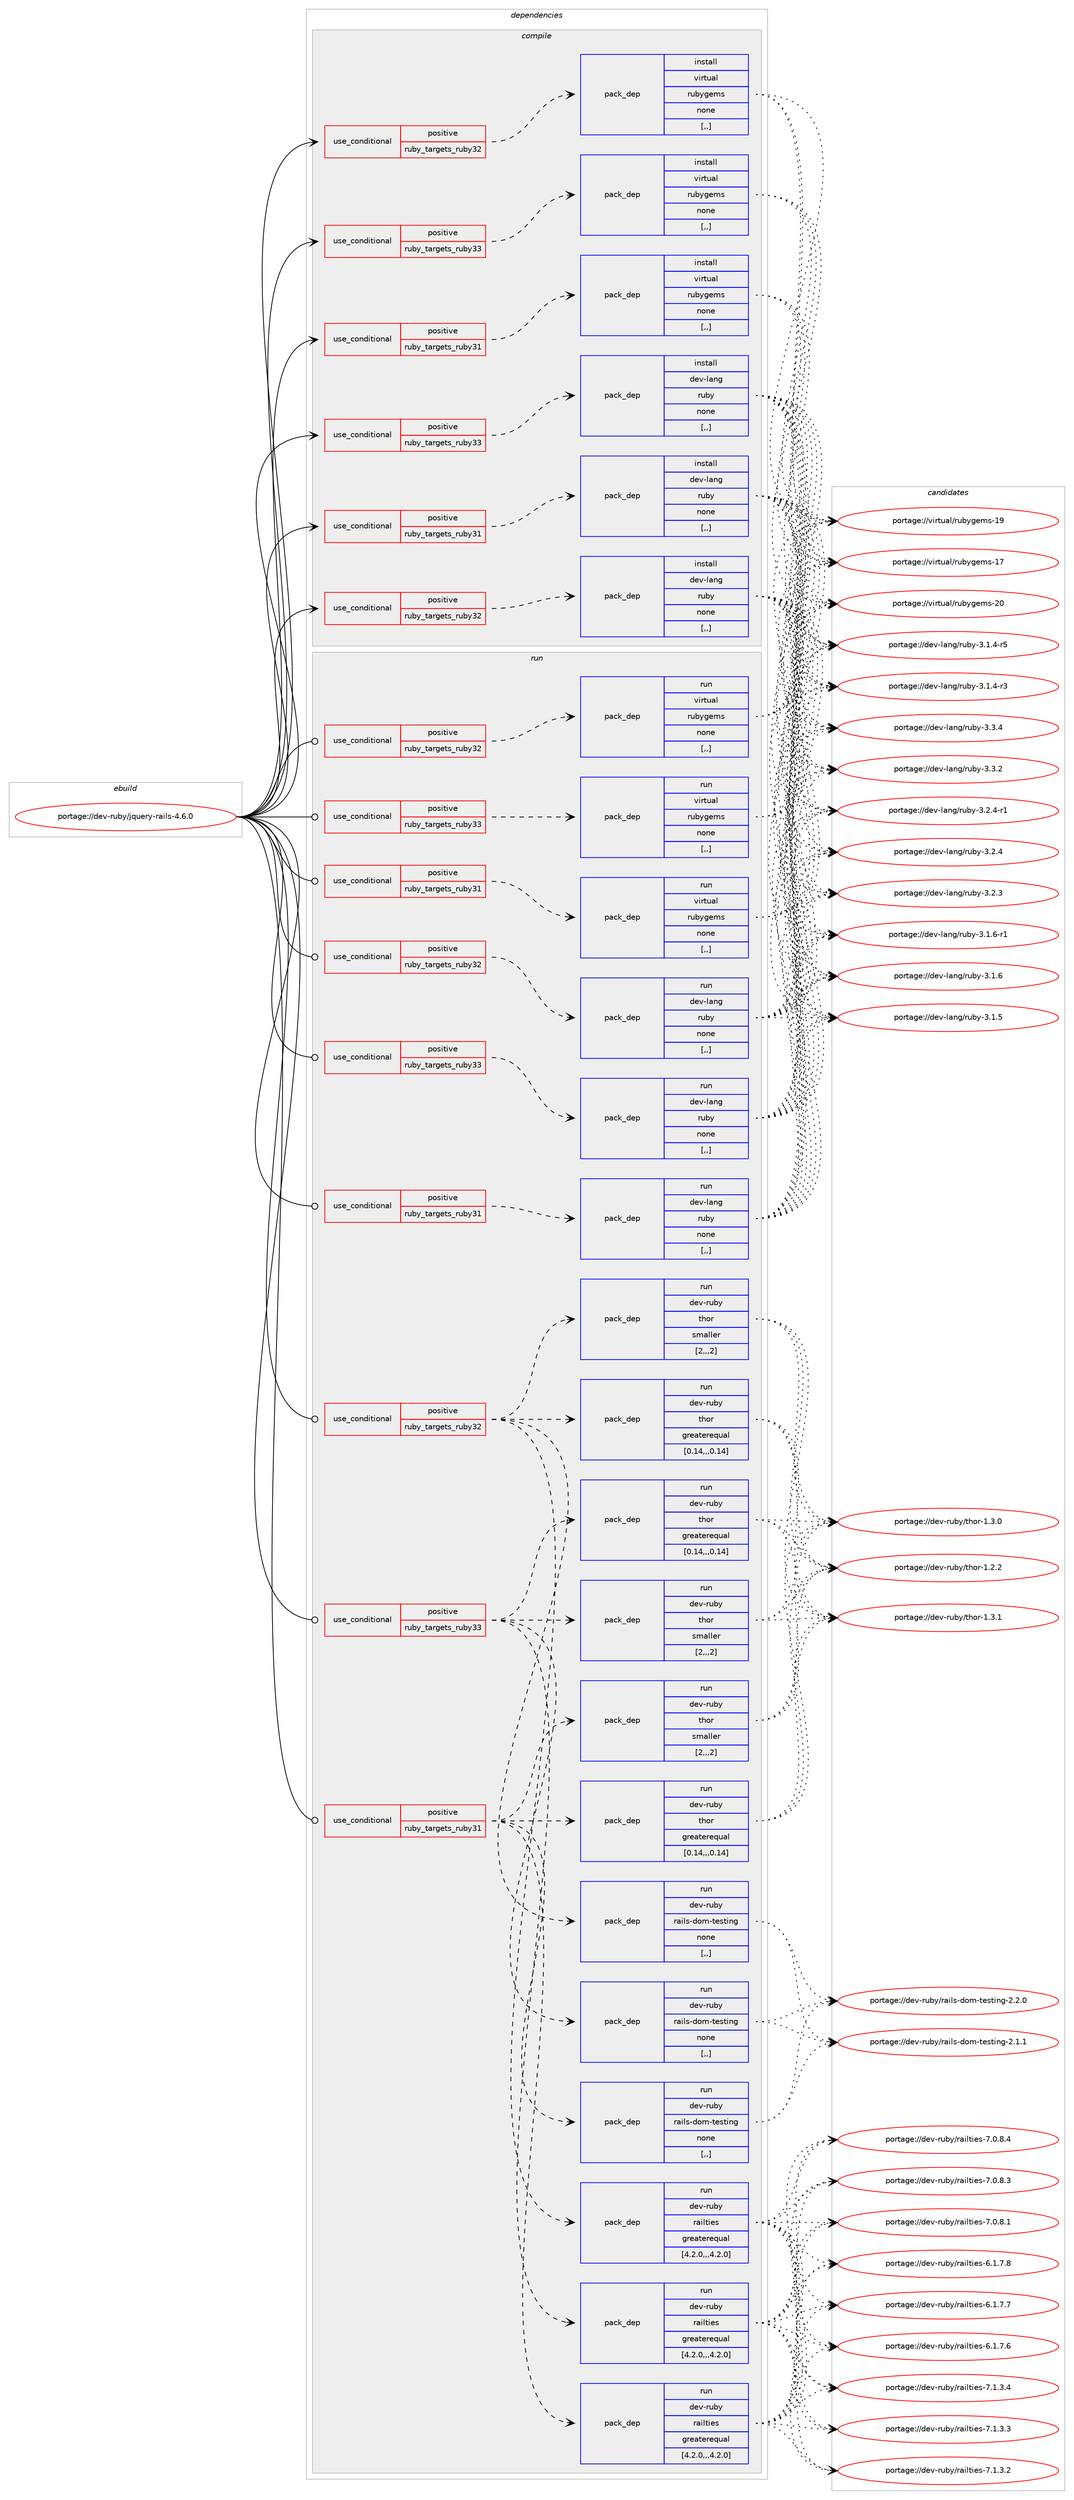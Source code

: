 digraph prolog {

# *************
# Graph options
# *************

newrank=true;
concentrate=true;
compound=true;
graph [rankdir=LR,fontname=Helvetica,fontsize=10,ranksep=1.5];#, ranksep=2.5, nodesep=0.2];
edge  [arrowhead=vee];
node  [fontname=Helvetica,fontsize=10];

# **********
# The ebuild
# **********

subgraph cluster_leftcol {
color=gray;
rank=same;
label=<<i>ebuild</i>>;
id [label="portage://dev-ruby/jquery-rails-4.6.0", color=red, width=4, href="../dev-ruby/jquery-rails-4.6.0.svg"];
}

# ****************
# The dependencies
# ****************

subgraph cluster_midcol {
color=gray;
label=<<i>dependencies</i>>;
subgraph cluster_compile {
fillcolor="#eeeeee";
style=filled;
label=<<i>compile</i>>;
subgraph cond49283 {
dependency186986 [label=<<TABLE BORDER="0" CELLBORDER="1" CELLSPACING="0" CELLPADDING="4"><TR><TD ROWSPAN="3" CELLPADDING="10">use_conditional</TD></TR><TR><TD>positive</TD></TR><TR><TD>ruby_targets_ruby31</TD></TR></TABLE>>, shape=none, color=red];
subgraph pack136377 {
dependency186987 [label=<<TABLE BORDER="0" CELLBORDER="1" CELLSPACING="0" CELLPADDING="4" WIDTH="220"><TR><TD ROWSPAN="6" CELLPADDING="30">pack_dep</TD></TR><TR><TD WIDTH="110">install</TD></TR><TR><TD>dev-lang</TD></TR><TR><TD>ruby</TD></TR><TR><TD>none</TD></TR><TR><TD>[,,]</TD></TR></TABLE>>, shape=none, color=blue];
}
dependency186986:e -> dependency186987:w [weight=20,style="dashed",arrowhead="vee"];
}
id:e -> dependency186986:w [weight=20,style="solid",arrowhead="vee"];
subgraph cond49284 {
dependency186988 [label=<<TABLE BORDER="0" CELLBORDER="1" CELLSPACING="0" CELLPADDING="4"><TR><TD ROWSPAN="3" CELLPADDING="10">use_conditional</TD></TR><TR><TD>positive</TD></TR><TR><TD>ruby_targets_ruby31</TD></TR></TABLE>>, shape=none, color=red];
subgraph pack136378 {
dependency186989 [label=<<TABLE BORDER="0" CELLBORDER="1" CELLSPACING="0" CELLPADDING="4" WIDTH="220"><TR><TD ROWSPAN="6" CELLPADDING="30">pack_dep</TD></TR><TR><TD WIDTH="110">install</TD></TR><TR><TD>virtual</TD></TR><TR><TD>rubygems</TD></TR><TR><TD>none</TD></TR><TR><TD>[,,]</TD></TR></TABLE>>, shape=none, color=blue];
}
dependency186988:e -> dependency186989:w [weight=20,style="dashed",arrowhead="vee"];
}
id:e -> dependency186988:w [weight=20,style="solid",arrowhead="vee"];
subgraph cond49285 {
dependency186990 [label=<<TABLE BORDER="0" CELLBORDER="1" CELLSPACING="0" CELLPADDING="4"><TR><TD ROWSPAN="3" CELLPADDING="10">use_conditional</TD></TR><TR><TD>positive</TD></TR><TR><TD>ruby_targets_ruby32</TD></TR></TABLE>>, shape=none, color=red];
subgraph pack136379 {
dependency186991 [label=<<TABLE BORDER="0" CELLBORDER="1" CELLSPACING="0" CELLPADDING="4" WIDTH="220"><TR><TD ROWSPAN="6" CELLPADDING="30">pack_dep</TD></TR><TR><TD WIDTH="110">install</TD></TR><TR><TD>dev-lang</TD></TR><TR><TD>ruby</TD></TR><TR><TD>none</TD></TR><TR><TD>[,,]</TD></TR></TABLE>>, shape=none, color=blue];
}
dependency186990:e -> dependency186991:w [weight=20,style="dashed",arrowhead="vee"];
}
id:e -> dependency186990:w [weight=20,style="solid",arrowhead="vee"];
subgraph cond49286 {
dependency186992 [label=<<TABLE BORDER="0" CELLBORDER="1" CELLSPACING="0" CELLPADDING="4"><TR><TD ROWSPAN="3" CELLPADDING="10">use_conditional</TD></TR><TR><TD>positive</TD></TR><TR><TD>ruby_targets_ruby32</TD></TR></TABLE>>, shape=none, color=red];
subgraph pack136380 {
dependency186993 [label=<<TABLE BORDER="0" CELLBORDER="1" CELLSPACING="0" CELLPADDING="4" WIDTH="220"><TR><TD ROWSPAN="6" CELLPADDING="30">pack_dep</TD></TR><TR><TD WIDTH="110">install</TD></TR><TR><TD>virtual</TD></TR><TR><TD>rubygems</TD></TR><TR><TD>none</TD></TR><TR><TD>[,,]</TD></TR></TABLE>>, shape=none, color=blue];
}
dependency186992:e -> dependency186993:w [weight=20,style="dashed",arrowhead="vee"];
}
id:e -> dependency186992:w [weight=20,style="solid",arrowhead="vee"];
subgraph cond49287 {
dependency186994 [label=<<TABLE BORDER="0" CELLBORDER="1" CELLSPACING="0" CELLPADDING="4"><TR><TD ROWSPAN="3" CELLPADDING="10">use_conditional</TD></TR><TR><TD>positive</TD></TR><TR><TD>ruby_targets_ruby33</TD></TR></TABLE>>, shape=none, color=red];
subgraph pack136381 {
dependency186995 [label=<<TABLE BORDER="0" CELLBORDER="1" CELLSPACING="0" CELLPADDING="4" WIDTH="220"><TR><TD ROWSPAN="6" CELLPADDING="30">pack_dep</TD></TR><TR><TD WIDTH="110">install</TD></TR><TR><TD>dev-lang</TD></TR><TR><TD>ruby</TD></TR><TR><TD>none</TD></TR><TR><TD>[,,]</TD></TR></TABLE>>, shape=none, color=blue];
}
dependency186994:e -> dependency186995:w [weight=20,style="dashed",arrowhead="vee"];
}
id:e -> dependency186994:w [weight=20,style="solid",arrowhead="vee"];
subgraph cond49288 {
dependency186996 [label=<<TABLE BORDER="0" CELLBORDER="1" CELLSPACING="0" CELLPADDING="4"><TR><TD ROWSPAN="3" CELLPADDING="10">use_conditional</TD></TR><TR><TD>positive</TD></TR><TR><TD>ruby_targets_ruby33</TD></TR></TABLE>>, shape=none, color=red];
subgraph pack136382 {
dependency186997 [label=<<TABLE BORDER="0" CELLBORDER="1" CELLSPACING="0" CELLPADDING="4" WIDTH="220"><TR><TD ROWSPAN="6" CELLPADDING="30">pack_dep</TD></TR><TR><TD WIDTH="110">install</TD></TR><TR><TD>virtual</TD></TR><TR><TD>rubygems</TD></TR><TR><TD>none</TD></TR><TR><TD>[,,]</TD></TR></TABLE>>, shape=none, color=blue];
}
dependency186996:e -> dependency186997:w [weight=20,style="dashed",arrowhead="vee"];
}
id:e -> dependency186996:w [weight=20,style="solid",arrowhead="vee"];
}
subgraph cluster_compileandrun {
fillcolor="#eeeeee";
style=filled;
label=<<i>compile and run</i>>;
}
subgraph cluster_run {
fillcolor="#eeeeee";
style=filled;
label=<<i>run</i>>;
subgraph cond49289 {
dependency186998 [label=<<TABLE BORDER="0" CELLBORDER="1" CELLSPACING="0" CELLPADDING="4"><TR><TD ROWSPAN="3" CELLPADDING="10">use_conditional</TD></TR><TR><TD>positive</TD></TR><TR><TD>ruby_targets_ruby31</TD></TR></TABLE>>, shape=none, color=red];
subgraph pack136383 {
dependency186999 [label=<<TABLE BORDER="0" CELLBORDER="1" CELLSPACING="0" CELLPADDING="4" WIDTH="220"><TR><TD ROWSPAN="6" CELLPADDING="30">pack_dep</TD></TR><TR><TD WIDTH="110">run</TD></TR><TR><TD>dev-lang</TD></TR><TR><TD>ruby</TD></TR><TR><TD>none</TD></TR><TR><TD>[,,]</TD></TR></TABLE>>, shape=none, color=blue];
}
dependency186998:e -> dependency186999:w [weight=20,style="dashed",arrowhead="vee"];
}
id:e -> dependency186998:w [weight=20,style="solid",arrowhead="odot"];
subgraph cond49290 {
dependency187000 [label=<<TABLE BORDER="0" CELLBORDER="1" CELLSPACING="0" CELLPADDING="4"><TR><TD ROWSPAN="3" CELLPADDING="10">use_conditional</TD></TR><TR><TD>positive</TD></TR><TR><TD>ruby_targets_ruby31</TD></TR></TABLE>>, shape=none, color=red];
subgraph pack136384 {
dependency187001 [label=<<TABLE BORDER="0" CELLBORDER="1" CELLSPACING="0" CELLPADDING="4" WIDTH="220"><TR><TD ROWSPAN="6" CELLPADDING="30">pack_dep</TD></TR><TR><TD WIDTH="110">run</TD></TR><TR><TD>dev-ruby</TD></TR><TR><TD>railties</TD></TR><TR><TD>greaterequal</TD></TR><TR><TD>[4.2.0,,,4.2.0]</TD></TR></TABLE>>, shape=none, color=blue];
}
dependency187000:e -> dependency187001:w [weight=20,style="dashed",arrowhead="vee"];
subgraph pack136385 {
dependency187002 [label=<<TABLE BORDER="0" CELLBORDER="1" CELLSPACING="0" CELLPADDING="4" WIDTH="220"><TR><TD ROWSPAN="6" CELLPADDING="30">pack_dep</TD></TR><TR><TD WIDTH="110">run</TD></TR><TR><TD>dev-ruby</TD></TR><TR><TD>thor</TD></TR><TR><TD>greaterequal</TD></TR><TR><TD>[0.14,,,0.14]</TD></TR></TABLE>>, shape=none, color=blue];
}
dependency187000:e -> dependency187002:w [weight=20,style="dashed",arrowhead="vee"];
subgraph pack136386 {
dependency187003 [label=<<TABLE BORDER="0" CELLBORDER="1" CELLSPACING="0" CELLPADDING="4" WIDTH="220"><TR><TD ROWSPAN="6" CELLPADDING="30">pack_dep</TD></TR><TR><TD WIDTH="110">run</TD></TR><TR><TD>dev-ruby</TD></TR><TR><TD>thor</TD></TR><TR><TD>smaller</TD></TR><TR><TD>[2,,,2]</TD></TR></TABLE>>, shape=none, color=blue];
}
dependency187000:e -> dependency187003:w [weight=20,style="dashed",arrowhead="vee"];
subgraph pack136387 {
dependency187004 [label=<<TABLE BORDER="0" CELLBORDER="1" CELLSPACING="0" CELLPADDING="4" WIDTH="220"><TR><TD ROWSPAN="6" CELLPADDING="30">pack_dep</TD></TR><TR><TD WIDTH="110">run</TD></TR><TR><TD>dev-ruby</TD></TR><TR><TD>rails-dom-testing</TD></TR><TR><TD>none</TD></TR><TR><TD>[,,]</TD></TR></TABLE>>, shape=none, color=blue];
}
dependency187000:e -> dependency187004:w [weight=20,style="dashed",arrowhead="vee"];
}
id:e -> dependency187000:w [weight=20,style="solid",arrowhead="odot"];
subgraph cond49291 {
dependency187005 [label=<<TABLE BORDER="0" CELLBORDER="1" CELLSPACING="0" CELLPADDING="4"><TR><TD ROWSPAN="3" CELLPADDING="10">use_conditional</TD></TR><TR><TD>positive</TD></TR><TR><TD>ruby_targets_ruby31</TD></TR></TABLE>>, shape=none, color=red];
subgraph pack136388 {
dependency187006 [label=<<TABLE BORDER="0" CELLBORDER="1" CELLSPACING="0" CELLPADDING="4" WIDTH="220"><TR><TD ROWSPAN="6" CELLPADDING="30">pack_dep</TD></TR><TR><TD WIDTH="110">run</TD></TR><TR><TD>virtual</TD></TR><TR><TD>rubygems</TD></TR><TR><TD>none</TD></TR><TR><TD>[,,]</TD></TR></TABLE>>, shape=none, color=blue];
}
dependency187005:e -> dependency187006:w [weight=20,style="dashed",arrowhead="vee"];
}
id:e -> dependency187005:w [weight=20,style="solid",arrowhead="odot"];
subgraph cond49292 {
dependency187007 [label=<<TABLE BORDER="0" CELLBORDER="1" CELLSPACING="0" CELLPADDING="4"><TR><TD ROWSPAN="3" CELLPADDING="10">use_conditional</TD></TR><TR><TD>positive</TD></TR><TR><TD>ruby_targets_ruby32</TD></TR></TABLE>>, shape=none, color=red];
subgraph pack136389 {
dependency187008 [label=<<TABLE BORDER="0" CELLBORDER="1" CELLSPACING="0" CELLPADDING="4" WIDTH="220"><TR><TD ROWSPAN="6" CELLPADDING="30">pack_dep</TD></TR><TR><TD WIDTH="110">run</TD></TR><TR><TD>dev-lang</TD></TR><TR><TD>ruby</TD></TR><TR><TD>none</TD></TR><TR><TD>[,,]</TD></TR></TABLE>>, shape=none, color=blue];
}
dependency187007:e -> dependency187008:w [weight=20,style="dashed",arrowhead="vee"];
}
id:e -> dependency187007:w [weight=20,style="solid",arrowhead="odot"];
subgraph cond49293 {
dependency187009 [label=<<TABLE BORDER="0" CELLBORDER="1" CELLSPACING="0" CELLPADDING="4"><TR><TD ROWSPAN="3" CELLPADDING="10">use_conditional</TD></TR><TR><TD>positive</TD></TR><TR><TD>ruby_targets_ruby32</TD></TR></TABLE>>, shape=none, color=red];
subgraph pack136390 {
dependency187010 [label=<<TABLE BORDER="0" CELLBORDER="1" CELLSPACING="0" CELLPADDING="4" WIDTH="220"><TR><TD ROWSPAN="6" CELLPADDING="30">pack_dep</TD></TR><TR><TD WIDTH="110">run</TD></TR><TR><TD>dev-ruby</TD></TR><TR><TD>railties</TD></TR><TR><TD>greaterequal</TD></TR><TR><TD>[4.2.0,,,4.2.0]</TD></TR></TABLE>>, shape=none, color=blue];
}
dependency187009:e -> dependency187010:w [weight=20,style="dashed",arrowhead="vee"];
subgraph pack136391 {
dependency187011 [label=<<TABLE BORDER="0" CELLBORDER="1" CELLSPACING="0" CELLPADDING="4" WIDTH="220"><TR><TD ROWSPAN="6" CELLPADDING="30">pack_dep</TD></TR><TR><TD WIDTH="110">run</TD></TR><TR><TD>dev-ruby</TD></TR><TR><TD>thor</TD></TR><TR><TD>greaterequal</TD></TR><TR><TD>[0.14,,,0.14]</TD></TR></TABLE>>, shape=none, color=blue];
}
dependency187009:e -> dependency187011:w [weight=20,style="dashed",arrowhead="vee"];
subgraph pack136392 {
dependency187012 [label=<<TABLE BORDER="0" CELLBORDER="1" CELLSPACING="0" CELLPADDING="4" WIDTH="220"><TR><TD ROWSPAN="6" CELLPADDING="30">pack_dep</TD></TR><TR><TD WIDTH="110">run</TD></TR><TR><TD>dev-ruby</TD></TR><TR><TD>thor</TD></TR><TR><TD>smaller</TD></TR><TR><TD>[2,,,2]</TD></TR></TABLE>>, shape=none, color=blue];
}
dependency187009:e -> dependency187012:w [weight=20,style="dashed",arrowhead="vee"];
subgraph pack136393 {
dependency187013 [label=<<TABLE BORDER="0" CELLBORDER="1" CELLSPACING="0" CELLPADDING="4" WIDTH="220"><TR><TD ROWSPAN="6" CELLPADDING="30">pack_dep</TD></TR><TR><TD WIDTH="110">run</TD></TR><TR><TD>dev-ruby</TD></TR><TR><TD>rails-dom-testing</TD></TR><TR><TD>none</TD></TR><TR><TD>[,,]</TD></TR></TABLE>>, shape=none, color=blue];
}
dependency187009:e -> dependency187013:w [weight=20,style="dashed",arrowhead="vee"];
}
id:e -> dependency187009:w [weight=20,style="solid",arrowhead="odot"];
subgraph cond49294 {
dependency187014 [label=<<TABLE BORDER="0" CELLBORDER="1" CELLSPACING="0" CELLPADDING="4"><TR><TD ROWSPAN="3" CELLPADDING="10">use_conditional</TD></TR><TR><TD>positive</TD></TR><TR><TD>ruby_targets_ruby32</TD></TR></TABLE>>, shape=none, color=red];
subgraph pack136394 {
dependency187015 [label=<<TABLE BORDER="0" CELLBORDER="1" CELLSPACING="0" CELLPADDING="4" WIDTH="220"><TR><TD ROWSPAN="6" CELLPADDING="30">pack_dep</TD></TR><TR><TD WIDTH="110">run</TD></TR><TR><TD>virtual</TD></TR><TR><TD>rubygems</TD></TR><TR><TD>none</TD></TR><TR><TD>[,,]</TD></TR></TABLE>>, shape=none, color=blue];
}
dependency187014:e -> dependency187015:w [weight=20,style="dashed",arrowhead="vee"];
}
id:e -> dependency187014:w [weight=20,style="solid",arrowhead="odot"];
subgraph cond49295 {
dependency187016 [label=<<TABLE BORDER="0" CELLBORDER="1" CELLSPACING="0" CELLPADDING="4"><TR><TD ROWSPAN="3" CELLPADDING="10">use_conditional</TD></TR><TR><TD>positive</TD></TR><TR><TD>ruby_targets_ruby33</TD></TR></TABLE>>, shape=none, color=red];
subgraph pack136395 {
dependency187017 [label=<<TABLE BORDER="0" CELLBORDER="1" CELLSPACING="0" CELLPADDING="4" WIDTH="220"><TR><TD ROWSPAN="6" CELLPADDING="30">pack_dep</TD></TR><TR><TD WIDTH="110">run</TD></TR><TR><TD>dev-lang</TD></TR><TR><TD>ruby</TD></TR><TR><TD>none</TD></TR><TR><TD>[,,]</TD></TR></TABLE>>, shape=none, color=blue];
}
dependency187016:e -> dependency187017:w [weight=20,style="dashed",arrowhead="vee"];
}
id:e -> dependency187016:w [weight=20,style="solid",arrowhead="odot"];
subgraph cond49296 {
dependency187018 [label=<<TABLE BORDER="0" CELLBORDER="1" CELLSPACING="0" CELLPADDING="4"><TR><TD ROWSPAN="3" CELLPADDING="10">use_conditional</TD></TR><TR><TD>positive</TD></TR><TR><TD>ruby_targets_ruby33</TD></TR></TABLE>>, shape=none, color=red];
subgraph pack136396 {
dependency187019 [label=<<TABLE BORDER="0" CELLBORDER="1" CELLSPACING="0" CELLPADDING="4" WIDTH="220"><TR><TD ROWSPAN="6" CELLPADDING="30">pack_dep</TD></TR><TR><TD WIDTH="110">run</TD></TR><TR><TD>dev-ruby</TD></TR><TR><TD>railties</TD></TR><TR><TD>greaterequal</TD></TR><TR><TD>[4.2.0,,,4.2.0]</TD></TR></TABLE>>, shape=none, color=blue];
}
dependency187018:e -> dependency187019:w [weight=20,style="dashed",arrowhead="vee"];
subgraph pack136397 {
dependency187020 [label=<<TABLE BORDER="0" CELLBORDER="1" CELLSPACING="0" CELLPADDING="4" WIDTH="220"><TR><TD ROWSPAN="6" CELLPADDING="30">pack_dep</TD></TR><TR><TD WIDTH="110">run</TD></TR><TR><TD>dev-ruby</TD></TR><TR><TD>thor</TD></TR><TR><TD>greaterequal</TD></TR><TR><TD>[0.14,,,0.14]</TD></TR></TABLE>>, shape=none, color=blue];
}
dependency187018:e -> dependency187020:w [weight=20,style="dashed",arrowhead="vee"];
subgraph pack136398 {
dependency187021 [label=<<TABLE BORDER="0" CELLBORDER="1" CELLSPACING="0" CELLPADDING="4" WIDTH="220"><TR><TD ROWSPAN="6" CELLPADDING="30">pack_dep</TD></TR><TR><TD WIDTH="110">run</TD></TR><TR><TD>dev-ruby</TD></TR><TR><TD>thor</TD></TR><TR><TD>smaller</TD></TR><TR><TD>[2,,,2]</TD></TR></TABLE>>, shape=none, color=blue];
}
dependency187018:e -> dependency187021:w [weight=20,style="dashed",arrowhead="vee"];
subgraph pack136399 {
dependency187022 [label=<<TABLE BORDER="0" CELLBORDER="1" CELLSPACING="0" CELLPADDING="4" WIDTH="220"><TR><TD ROWSPAN="6" CELLPADDING="30">pack_dep</TD></TR><TR><TD WIDTH="110">run</TD></TR><TR><TD>dev-ruby</TD></TR><TR><TD>rails-dom-testing</TD></TR><TR><TD>none</TD></TR><TR><TD>[,,]</TD></TR></TABLE>>, shape=none, color=blue];
}
dependency187018:e -> dependency187022:w [weight=20,style="dashed",arrowhead="vee"];
}
id:e -> dependency187018:w [weight=20,style="solid",arrowhead="odot"];
subgraph cond49297 {
dependency187023 [label=<<TABLE BORDER="0" CELLBORDER="1" CELLSPACING="0" CELLPADDING="4"><TR><TD ROWSPAN="3" CELLPADDING="10">use_conditional</TD></TR><TR><TD>positive</TD></TR><TR><TD>ruby_targets_ruby33</TD></TR></TABLE>>, shape=none, color=red];
subgraph pack136400 {
dependency187024 [label=<<TABLE BORDER="0" CELLBORDER="1" CELLSPACING="0" CELLPADDING="4" WIDTH="220"><TR><TD ROWSPAN="6" CELLPADDING="30">pack_dep</TD></TR><TR><TD WIDTH="110">run</TD></TR><TR><TD>virtual</TD></TR><TR><TD>rubygems</TD></TR><TR><TD>none</TD></TR><TR><TD>[,,]</TD></TR></TABLE>>, shape=none, color=blue];
}
dependency187023:e -> dependency187024:w [weight=20,style="dashed",arrowhead="vee"];
}
id:e -> dependency187023:w [weight=20,style="solid",arrowhead="odot"];
}
}

# **************
# The candidates
# **************

subgraph cluster_choices {
rank=same;
color=gray;
label=<<i>candidates</i>>;

subgraph choice136377 {
color=black;
nodesep=1;
choice10010111845108971101034711411798121455146514652 [label="portage://dev-lang/ruby-3.3.4", color=red, width=4,href="../dev-lang/ruby-3.3.4.svg"];
choice10010111845108971101034711411798121455146514650 [label="portage://dev-lang/ruby-3.3.2", color=red, width=4,href="../dev-lang/ruby-3.3.2.svg"];
choice100101118451089711010347114117981214551465046524511449 [label="portage://dev-lang/ruby-3.2.4-r1", color=red, width=4,href="../dev-lang/ruby-3.2.4-r1.svg"];
choice10010111845108971101034711411798121455146504652 [label="portage://dev-lang/ruby-3.2.4", color=red, width=4,href="../dev-lang/ruby-3.2.4.svg"];
choice10010111845108971101034711411798121455146504651 [label="portage://dev-lang/ruby-3.2.3", color=red, width=4,href="../dev-lang/ruby-3.2.3.svg"];
choice100101118451089711010347114117981214551464946544511449 [label="portage://dev-lang/ruby-3.1.6-r1", color=red, width=4,href="../dev-lang/ruby-3.1.6-r1.svg"];
choice10010111845108971101034711411798121455146494654 [label="portage://dev-lang/ruby-3.1.6", color=red, width=4,href="../dev-lang/ruby-3.1.6.svg"];
choice10010111845108971101034711411798121455146494653 [label="portage://dev-lang/ruby-3.1.5", color=red, width=4,href="../dev-lang/ruby-3.1.5.svg"];
choice100101118451089711010347114117981214551464946524511453 [label="portage://dev-lang/ruby-3.1.4-r5", color=red, width=4,href="../dev-lang/ruby-3.1.4-r5.svg"];
choice100101118451089711010347114117981214551464946524511451 [label="portage://dev-lang/ruby-3.1.4-r3", color=red, width=4,href="../dev-lang/ruby-3.1.4-r3.svg"];
dependency186987:e -> choice10010111845108971101034711411798121455146514652:w [style=dotted,weight="100"];
dependency186987:e -> choice10010111845108971101034711411798121455146514650:w [style=dotted,weight="100"];
dependency186987:e -> choice100101118451089711010347114117981214551465046524511449:w [style=dotted,weight="100"];
dependency186987:e -> choice10010111845108971101034711411798121455146504652:w [style=dotted,weight="100"];
dependency186987:e -> choice10010111845108971101034711411798121455146504651:w [style=dotted,weight="100"];
dependency186987:e -> choice100101118451089711010347114117981214551464946544511449:w [style=dotted,weight="100"];
dependency186987:e -> choice10010111845108971101034711411798121455146494654:w [style=dotted,weight="100"];
dependency186987:e -> choice10010111845108971101034711411798121455146494653:w [style=dotted,weight="100"];
dependency186987:e -> choice100101118451089711010347114117981214551464946524511453:w [style=dotted,weight="100"];
dependency186987:e -> choice100101118451089711010347114117981214551464946524511451:w [style=dotted,weight="100"];
}
subgraph choice136378 {
color=black;
nodesep=1;
choice118105114116117971084711411798121103101109115455048 [label="portage://virtual/rubygems-20", color=red, width=4,href="../virtual/rubygems-20.svg"];
choice118105114116117971084711411798121103101109115454957 [label="portage://virtual/rubygems-19", color=red, width=4,href="../virtual/rubygems-19.svg"];
choice118105114116117971084711411798121103101109115454955 [label="portage://virtual/rubygems-17", color=red, width=4,href="../virtual/rubygems-17.svg"];
dependency186989:e -> choice118105114116117971084711411798121103101109115455048:w [style=dotted,weight="100"];
dependency186989:e -> choice118105114116117971084711411798121103101109115454957:w [style=dotted,weight="100"];
dependency186989:e -> choice118105114116117971084711411798121103101109115454955:w [style=dotted,weight="100"];
}
subgraph choice136379 {
color=black;
nodesep=1;
choice10010111845108971101034711411798121455146514652 [label="portage://dev-lang/ruby-3.3.4", color=red, width=4,href="../dev-lang/ruby-3.3.4.svg"];
choice10010111845108971101034711411798121455146514650 [label="portage://dev-lang/ruby-3.3.2", color=red, width=4,href="../dev-lang/ruby-3.3.2.svg"];
choice100101118451089711010347114117981214551465046524511449 [label="portage://dev-lang/ruby-3.2.4-r1", color=red, width=4,href="../dev-lang/ruby-3.2.4-r1.svg"];
choice10010111845108971101034711411798121455146504652 [label="portage://dev-lang/ruby-3.2.4", color=red, width=4,href="../dev-lang/ruby-3.2.4.svg"];
choice10010111845108971101034711411798121455146504651 [label="portage://dev-lang/ruby-3.2.3", color=red, width=4,href="../dev-lang/ruby-3.2.3.svg"];
choice100101118451089711010347114117981214551464946544511449 [label="portage://dev-lang/ruby-3.1.6-r1", color=red, width=4,href="../dev-lang/ruby-3.1.6-r1.svg"];
choice10010111845108971101034711411798121455146494654 [label="portage://dev-lang/ruby-3.1.6", color=red, width=4,href="../dev-lang/ruby-3.1.6.svg"];
choice10010111845108971101034711411798121455146494653 [label="portage://dev-lang/ruby-3.1.5", color=red, width=4,href="../dev-lang/ruby-3.1.5.svg"];
choice100101118451089711010347114117981214551464946524511453 [label="portage://dev-lang/ruby-3.1.4-r5", color=red, width=4,href="../dev-lang/ruby-3.1.4-r5.svg"];
choice100101118451089711010347114117981214551464946524511451 [label="portage://dev-lang/ruby-3.1.4-r3", color=red, width=4,href="../dev-lang/ruby-3.1.4-r3.svg"];
dependency186991:e -> choice10010111845108971101034711411798121455146514652:w [style=dotted,weight="100"];
dependency186991:e -> choice10010111845108971101034711411798121455146514650:w [style=dotted,weight="100"];
dependency186991:e -> choice100101118451089711010347114117981214551465046524511449:w [style=dotted,weight="100"];
dependency186991:e -> choice10010111845108971101034711411798121455146504652:w [style=dotted,weight="100"];
dependency186991:e -> choice10010111845108971101034711411798121455146504651:w [style=dotted,weight="100"];
dependency186991:e -> choice100101118451089711010347114117981214551464946544511449:w [style=dotted,weight="100"];
dependency186991:e -> choice10010111845108971101034711411798121455146494654:w [style=dotted,weight="100"];
dependency186991:e -> choice10010111845108971101034711411798121455146494653:w [style=dotted,weight="100"];
dependency186991:e -> choice100101118451089711010347114117981214551464946524511453:w [style=dotted,weight="100"];
dependency186991:e -> choice100101118451089711010347114117981214551464946524511451:w [style=dotted,weight="100"];
}
subgraph choice136380 {
color=black;
nodesep=1;
choice118105114116117971084711411798121103101109115455048 [label="portage://virtual/rubygems-20", color=red, width=4,href="../virtual/rubygems-20.svg"];
choice118105114116117971084711411798121103101109115454957 [label="portage://virtual/rubygems-19", color=red, width=4,href="../virtual/rubygems-19.svg"];
choice118105114116117971084711411798121103101109115454955 [label="portage://virtual/rubygems-17", color=red, width=4,href="../virtual/rubygems-17.svg"];
dependency186993:e -> choice118105114116117971084711411798121103101109115455048:w [style=dotted,weight="100"];
dependency186993:e -> choice118105114116117971084711411798121103101109115454957:w [style=dotted,weight="100"];
dependency186993:e -> choice118105114116117971084711411798121103101109115454955:w [style=dotted,weight="100"];
}
subgraph choice136381 {
color=black;
nodesep=1;
choice10010111845108971101034711411798121455146514652 [label="portage://dev-lang/ruby-3.3.4", color=red, width=4,href="../dev-lang/ruby-3.3.4.svg"];
choice10010111845108971101034711411798121455146514650 [label="portage://dev-lang/ruby-3.3.2", color=red, width=4,href="../dev-lang/ruby-3.3.2.svg"];
choice100101118451089711010347114117981214551465046524511449 [label="portage://dev-lang/ruby-3.2.4-r1", color=red, width=4,href="../dev-lang/ruby-3.2.4-r1.svg"];
choice10010111845108971101034711411798121455146504652 [label="portage://dev-lang/ruby-3.2.4", color=red, width=4,href="../dev-lang/ruby-3.2.4.svg"];
choice10010111845108971101034711411798121455146504651 [label="portage://dev-lang/ruby-3.2.3", color=red, width=4,href="../dev-lang/ruby-3.2.3.svg"];
choice100101118451089711010347114117981214551464946544511449 [label="portage://dev-lang/ruby-3.1.6-r1", color=red, width=4,href="../dev-lang/ruby-3.1.6-r1.svg"];
choice10010111845108971101034711411798121455146494654 [label="portage://dev-lang/ruby-3.1.6", color=red, width=4,href="../dev-lang/ruby-3.1.6.svg"];
choice10010111845108971101034711411798121455146494653 [label="portage://dev-lang/ruby-3.1.5", color=red, width=4,href="../dev-lang/ruby-3.1.5.svg"];
choice100101118451089711010347114117981214551464946524511453 [label="portage://dev-lang/ruby-3.1.4-r5", color=red, width=4,href="../dev-lang/ruby-3.1.4-r5.svg"];
choice100101118451089711010347114117981214551464946524511451 [label="portage://dev-lang/ruby-3.1.4-r3", color=red, width=4,href="../dev-lang/ruby-3.1.4-r3.svg"];
dependency186995:e -> choice10010111845108971101034711411798121455146514652:w [style=dotted,weight="100"];
dependency186995:e -> choice10010111845108971101034711411798121455146514650:w [style=dotted,weight="100"];
dependency186995:e -> choice100101118451089711010347114117981214551465046524511449:w [style=dotted,weight="100"];
dependency186995:e -> choice10010111845108971101034711411798121455146504652:w [style=dotted,weight="100"];
dependency186995:e -> choice10010111845108971101034711411798121455146504651:w [style=dotted,weight="100"];
dependency186995:e -> choice100101118451089711010347114117981214551464946544511449:w [style=dotted,weight="100"];
dependency186995:e -> choice10010111845108971101034711411798121455146494654:w [style=dotted,weight="100"];
dependency186995:e -> choice10010111845108971101034711411798121455146494653:w [style=dotted,weight="100"];
dependency186995:e -> choice100101118451089711010347114117981214551464946524511453:w [style=dotted,weight="100"];
dependency186995:e -> choice100101118451089711010347114117981214551464946524511451:w [style=dotted,weight="100"];
}
subgraph choice136382 {
color=black;
nodesep=1;
choice118105114116117971084711411798121103101109115455048 [label="portage://virtual/rubygems-20", color=red, width=4,href="../virtual/rubygems-20.svg"];
choice118105114116117971084711411798121103101109115454957 [label="portage://virtual/rubygems-19", color=red, width=4,href="../virtual/rubygems-19.svg"];
choice118105114116117971084711411798121103101109115454955 [label="portage://virtual/rubygems-17", color=red, width=4,href="../virtual/rubygems-17.svg"];
dependency186997:e -> choice118105114116117971084711411798121103101109115455048:w [style=dotted,weight="100"];
dependency186997:e -> choice118105114116117971084711411798121103101109115454957:w [style=dotted,weight="100"];
dependency186997:e -> choice118105114116117971084711411798121103101109115454955:w [style=dotted,weight="100"];
}
subgraph choice136383 {
color=black;
nodesep=1;
choice10010111845108971101034711411798121455146514652 [label="portage://dev-lang/ruby-3.3.4", color=red, width=4,href="../dev-lang/ruby-3.3.4.svg"];
choice10010111845108971101034711411798121455146514650 [label="portage://dev-lang/ruby-3.3.2", color=red, width=4,href="../dev-lang/ruby-3.3.2.svg"];
choice100101118451089711010347114117981214551465046524511449 [label="portage://dev-lang/ruby-3.2.4-r1", color=red, width=4,href="../dev-lang/ruby-3.2.4-r1.svg"];
choice10010111845108971101034711411798121455146504652 [label="portage://dev-lang/ruby-3.2.4", color=red, width=4,href="../dev-lang/ruby-3.2.4.svg"];
choice10010111845108971101034711411798121455146504651 [label="portage://dev-lang/ruby-3.2.3", color=red, width=4,href="../dev-lang/ruby-3.2.3.svg"];
choice100101118451089711010347114117981214551464946544511449 [label="portage://dev-lang/ruby-3.1.6-r1", color=red, width=4,href="../dev-lang/ruby-3.1.6-r1.svg"];
choice10010111845108971101034711411798121455146494654 [label="portage://dev-lang/ruby-3.1.6", color=red, width=4,href="../dev-lang/ruby-3.1.6.svg"];
choice10010111845108971101034711411798121455146494653 [label="portage://dev-lang/ruby-3.1.5", color=red, width=4,href="../dev-lang/ruby-3.1.5.svg"];
choice100101118451089711010347114117981214551464946524511453 [label="portage://dev-lang/ruby-3.1.4-r5", color=red, width=4,href="../dev-lang/ruby-3.1.4-r5.svg"];
choice100101118451089711010347114117981214551464946524511451 [label="portage://dev-lang/ruby-3.1.4-r3", color=red, width=4,href="../dev-lang/ruby-3.1.4-r3.svg"];
dependency186999:e -> choice10010111845108971101034711411798121455146514652:w [style=dotted,weight="100"];
dependency186999:e -> choice10010111845108971101034711411798121455146514650:w [style=dotted,weight="100"];
dependency186999:e -> choice100101118451089711010347114117981214551465046524511449:w [style=dotted,weight="100"];
dependency186999:e -> choice10010111845108971101034711411798121455146504652:w [style=dotted,weight="100"];
dependency186999:e -> choice10010111845108971101034711411798121455146504651:w [style=dotted,weight="100"];
dependency186999:e -> choice100101118451089711010347114117981214551464946544511449:w [style=dotted,weight="100"];
dependency186999:e -> choice10010111845108971101034711411798121455146494654:w [style=dotted,weight="100"];
dependency186999:e -> choice10010111845108971101034711411798121455146494653:w [style=dotted,weight="100"];
dependency186999:e -> choice100101118451089711010347114117981214551464946524511453:w [style=dotted,weight="100"];
dependency186999:e -> choice100101118451089711010347114117981214551464946524511451:w [style=dotted,weight="100"];
}
subgraph choice136384 {
color=black;
nodesep=1;
choice100101118451141179812147114971051081161051011154555464946514652 [label="portage://dev-ruby/railties-7.1.3.4", color=red, width=4,href="../dev-ruby/railties-7.1.3.4.svg"];
choice100101118451141179812147114971051081161051011154555464946514651 [label="portage://dev-ruby/railties-7.1.3.3", color=red, width=4,href="../dev-ruby/railties-7.1.3.3.svg"];
choice100101118451141179812147114971051081161051011154555464946514650 [label="portage://dev-ruby/railties-7.1.3.2", color=red, width=4,href="../dev-ruby/railties-7.1.3.2.svg"];
choice100101118451141179812147114971051081161051011154555464846564652 [label="portage://dev-ruby/railties-7.0.8.4", color=red, width=4,href="../dev-ruby/railties-7.0.8.4.svg"];
choice100101118451141179812147114971051081161051011154555464846564651 [label="portage://dev-ruby/railties-7.0.8.3", color=red, width=4,href="../dev-ruby/railties-7.0.8.3.svg"];
choice100101118451141179812147114971051081161051011154555464846564649 [label="portage://dev-ruby/railties-7.0.8.1", color=red, width=4,href="../dev-ruby/railties-7.0.8.1.svg"];
choice100101118451141179812147114971051081161051011154554464946554656 [label="portage://dev-ruby/railties-6.1.7.8", color=red, width=4,href="../dev-ruby/railties-6.1.7.8.svg"];
choice100101118451141179812147114971051081161051011154554464946554655 [label="portage://dev-ruby/railties-6.1.7.7", color=red, width=4,href="../dev-ruby/railties-6.1.7.7.svg"];
choice100101118451141179812147114971051081161051011154554464946554654 [label="portage://dev-ruby/railties-6.1.7.6", color=red, width=4,href="../dev-ruby/railties-6.1.7.6.svg"];
dependency187001:e -> choice100101118451141179812147114971051081161051011154555464946514652:w [style=dotted,weight="100"];
dependency187001:e -> choice100101118451141179812147114971051081161051011154555464946514651:w [style=dotted,weight="100"];
dependency187001:e -> choice100101118451141179812147114971051081161051011154555464946514650:w [style=dotted,weight="100"];
dependency187001:e -> choice100101118451141179812147114971051081161051011154555464846564652:w [style=dotted,weight="100"];
dependency187001:e -> choice100101118451141179812147114971051081161051011154555464846564651:w [style=dotted,weight="100"];
dependency187001:e -> choice100101118451141179812147114971051081161051011154555464846564649:w [style=dotted,weight="100"];
dependency187001:e -> choice100101118451141179812147114971051081161051011154554464946554656:w [style=dotted,weight="100"];
dependency187001:e -> choice100101118451141179812147114971051081161051011154554464946554655:w [style=dotted,weight="100"];
dependency187001:e -> choice100101118451141179812147114971051081161051011154554464946554654:w [style=dotted,weight="100"];
}
subgraph choice136385 {
color=black;
nodesep=1;
choice100101118451141179812147116104111114454946514649 [label="portage://dev-ruby/thor-1.3.1", color=red, width=4,href="../dev-ruby/thor-1.3.1.svg"];
choice100101118451141179812147116104111114454946514648 [label="portage://dev-ruby/thor-1.3.0", color=red, width=4,href="../dev-ruby/thor-1.3.0.svg"];
choice100101118451141179812147116104111114454946504650 [label="portage://dev-ruby/thor-1.2.2", color=red, width=4,href="../dev-ruby/thor-1.2.2.svg"];
dependency187002:e -> choice100101118451141179812147116104111114454946514649:w [style=dotted,weight="100"];
dependency187002:e -> choice100101118451141179812147116104111114454946514648:w [style=dotted,weight="100"];
dependency187002:e -> choice100101118451141179812147116104111114454946504650:w [style=dotted,weight="100"];
}
subgraph choice136386 {
color=black;
nodesep=1;
choice100101118451141179812147116104111114454946514649 [label="portage://dev-ruby/thor-1.3.1", color=red, width=4,href="../dev-ruby/thor-1.3.1.svg"];
choice100101118451141179812147116104111114454946514648 [label="portage://dev-ruby/thor-1.3.0", color=red, width=4,href="../dev-ruby/thor-1.3.0.svg"];
choice100101118451141179812147116104111114454946504650 [label="portage://dev-ruby/thor-1.2.2", color=red, width=4,href="../dev-ruby/thor-1.2.2.svg"];
dependency187003:e -> choice100101118451141179812147116104111114454946514649:w [style=dotted,weight="100"];
dependency187003:e -> choice100101118451141179812147116104111114454946514648:w [style=dotted,weight="100"];
dependency187003:e -> choice100101118451141179812147116104111114454946504650:w [style=dotted,weight="100"];
}
subgraph choice136387 {
color=black;
nodesep=1;
choice100101118451141179812147114971051081154510011110945116101115116105110103455046504648 [label="portage://dev-ruby/rails-dom-testing-2.2.0", color=red, width=4,href="../dev-ruby/rails-dom-testing-2.2.0.svg"];
choice100101118451141179812147114971051081154510011110945116101115116105110103455046494649 [label="portage://dev-ruby/rails-dom-testing-2.1.1", color=red, width=4,href="../dev-ruby/rails-dom-testing-2.1.1.svg"];
dependency187004:e -> choice100101118451141179812147114971051081154510011110945116101115116105110103455046504648:w [style=dotted,weight="100"];
dependency187004:e -> choice100101118451141179812147114971051081154510011110945116101115116105110103455046494649:w [style=dotted,weight="100"];
}
subgraph choice136388 {
color=black;
nodesep=1;
choice118105114116117971084711411798121103101109115455048 [label="portage://virtual/rubygems-20", color=red, width=4,href="../virtual/rubygems-20.svg"];
choice118105114116117971084711411798121103101109115454957 [label="portage://virtual/rubygems-19", color=red, width=4,href="../virtual/rubygems-19.svg"];
choice118105114116117971084711411798121103101109115454955 [label="portage://virtual/rubygems-17", color=red, width=4,href="../virtual/rubygems-17.svg"];
dependency187006:e -> choice118105114116117971084711411798121103101109115455048:w [style=dotted,weight="100"];
dependency187006:e -> choice118105114116117971084711411798121103101109115454957:w [style=dotted,weight="100"];
dependency187006:e -> choice118105114116117971084711411798121103101109115454955:w [style=dotted,weight="100"];
}
subgraph choice136389 {
color=black;
nodesep=1;
choice10010111845108971101034711411798121455146514652 [label="portage://dev-lang/ruby-3.3.4", color=red, width=4,href="../dev-lang/ruby-3.3.4.svg"];
choice10010111845108971101034711411798121455146514650 [label="portage://dev-lang/ruby-3.3.2", color=red, width=4,href="../dev-lang/ruby-3.3.2.svg"];
choice100101118451089711010347114117981214551465046524511449 [label="portage://dev-lang/ruby-3.2.4-r1", color=red, width=4,href="../dev-lang/ruby-3.2.4-r1.svg"];
choice10010111845108971101034711411798121455146504652 [label="portage://dev-lang/ruby-3.2.4", color=red, width=4,href="../dev-lang/ruby-3.2.4.svg"];
choice10010111845108971101034711411798121455146504651 [label="portage://dev-lang/ruby-3.2.3", color=red, width=4,href="../dev-lang/ruby-3.2.3.svg"];
choice100101118451089711010347114117981214551464946544511449 [label="portage://dev-lang/ruby-3.1.6-r1", color=red, width=4,href="../dev-lang/ruby-3.1.6-r1.svg"];
choice10010111845108971101034711411798121455146494654 [label="portage://dev-lang/ruby-3.1.6", color=red, width=4,href="../dev-lang/ruby-3.1.6.svg"];
choice10010111845108971101034711411798121455146494653 [label="portage://dev-lang/ruby-3.1.5", color=red, width=4,href="../dev-lang/ruby-3.1.5.svg"];
choice100101118451089711010347114117981214551464946524511453 [label="portage://dev-lang/ruby-3.1.4-r5", color=red, width=4,href="../dev-lang/ruby-3.1.4-r5.svg"];
choice100101118451089711010347114117981214551464946524511451 [label="portage://dev-lang/ruby-3.1.4-r3", color=red, width=4,href="../dev-lang/ruby-3.1.4-r3.svg"];
dependency187008:e -> choice10010111845108971101034711411798121455146514652:w [style=dotted,weight="100"];
dependency187008:e -> choice10010111845108971101034711411798121455146514650:w [style=dotted,weight="100"];
dependency187008:e -> choice100101118451089711010347114117981214551465046524511449:w [style=dotted,weight="100"];
dependency187008:e -> choice10010111845108971101034711411798121455146504652:w [style=dotted,weight="100"];
dependency187008:e -> choice10010111845108971101034711411798121455146504651:w [style=dotted,weight="100"];
dependency187008:e -> choice100101118451089711010347114117981214551464946544511449:w [style=dotted,weight="100"];
dependency187008:e -> choice10010111845108971101034711411798121455146494654:w [style=dotted,weight="100"];
dependency187008:e -> choice10010111845108971101034711411798121455146494653:w [style=dotted,weight="100"];
dependency187008:e -> choice100101118451089711010347114117981214551464946524511453:w [style=dotted,weight="100"];
dependency187008:e -> choice100101118451089711010347114117981214551464946524511451:w [style=dotted,weight="100"];
}
subgraph choice136390 {
color=black;
nodesep=1;
choice100101118451141179812147114971051081161051011154555464946514652 [label="portage://dev-ruby/railties-7.1.3.4", color=red, width=4,href="../dev-ruby/railties-7.1.3.4.svg"];
choice100101118451141179812147114971051081161051011154555464946514651 [label="portage://dev-ruby/railties-7.1.3.3", color=red, width=4,href="../dev-ruby/railties-7.1.3.3.svg"];
choice100101118451141179812147114971051081161051011154555464946514650 [label="portage://dev-ruby/railties-7.1.3.2", color=red, width=4,href="../dev-ruby/railties-7.1.3.2.svg"];
choice100101118451141179812147114971051081161051011154555464846564652 [label="portage://dev-ruby/railties-7.0.8.4", color=red, width=4,href="../dev-ruby/railties-7.0.8.4.svg"];
choice100101118451141179812147114971051081161051011154555464846564651 [label="portage://dev-ruby/railties-7.0.8.3", color=red, width=4,href="../dev-ruby/railties-7.0.8.3.svg"];
choice100101118451141179812147114971051081161051011154555464846564649 [label="portage://dev-ruby/railties-7.0.8.1", color=red, width=4,href="../dev-ruby/railties-7.0.8.1.svg"];
choice100101118451141179812147114971051081161051011154554464946554656 [label="portage://dev-ruby/railties-6.1.7.8", color=red, width=4,href="../dev-ruby/railties-6.1.7.8.svg"];
choice100101118451141179812147114971051081161051011154554464946554655 [label="portage://dev-ruby/railties-6.1.7.7", color=red, width=4,href="../dev-ruby/railties-6.1.7.7.svg"];
choice100101118451141179812147114971051081161051011154554464946554654 [label="portage://dev-ruby/railties-6.1.7.6", color=red, width=4,href="../dev-ruby/railties-6.1.7.6.svg"];
dependency187010:e -> choice100101118451141179812147114971051081161051011154555464946514652:w [style=dotted,weight="100"];
dependency187010:e -> choice100101118451141179812147114971051081161051011154555464946514651:w [style=dotted,weight="100"];
dependency187010:e -> choice100101118451141179812147114971051081161051011154555464946514650:w [style=dotted,weight="100"];
dependency187010:e -> choice100101118451141179812147114971051081161051011154555464846564652:w [style=dotted,weight="100"];
dependency187010:e -> choice100101118451141179812147114971051081161051011154555464846564651:w [style=dotted,weight="100"];
dependency187010:e -> choice100101118451141179812147114971051081161051011154555464846564649:w [style=dotted,weight="100"];
dependency187010:e -> choice100101118451141179812147114971051081161051011154554464946554656:w [style=dotted,weight="100"];
dependency187010:e -> choice100101118451141179812147114971051081161051011154554464946554655:w [style=dotted,weight="100"];
dependency187010:e -> choice100101118451141179812147114971051081161051011154554464946554654:w [style=dotted,weight="100"];
}
subgraph choice136391 {
color=black;
nodesep=1;
choice100101118451141179812147116104111114454946514649 [label="portage://dev-ruby/thor-1.3.1", color=red, width=4,href="../dev-ruby/thor-1.3.1.svg"];
choice100101118451141179812147116104111114454946514648 [label="portage://dev-ruby/thor-1.3.0", color=red, width=4,href="../dev-ruby/thor-1.3.0.svg"];
choice100101118451141179812147116104111114454946504650 [label="portage://dev-ruby/thor-1.2.2", color=red, width=4,href="../dev-ruby/thor-1.2.2.svg"];
dependency187011:e -> choice100101118451141179812147116104111114454946514649:w [style=dotted,weight="100"];
dependency187011:e -> choice100101118451141179812147116104111114454946514648:w [style=dotted,weight="100"];
dependency187011:e -> choice100101118451141179812147116104111114454946504650:w [style=dotted,weight="100"];
}
subgraph choice136392 {
color=black;
nodesep=1;
choice100101118451141179812147116104111114454946514649 [label="portage://dev-ruby/thor-1.3.1", color=red, width=4,href="../dev-ruby/thor-1.3.1.svg"];
choice100101118451141179812147116104111114454946514648 [label="portage://dev-ruby/thor-1.3.0", color=red, width=4,href="../dev-ruby/thor-1.3.0.svg"];
choice100101118451141179812147116104111114454946504650 [label="portage://dev-ruby/thor-1.2.2", color=red, width=4,href="../dev-ruby/thor-1.2.2.svg"];
dependency187012:e -> choice100101118451141179812147116104111114454946514649:w [style=dotted,weight="100"];
dependency187012:e -> choice100101118451141179812147116104111114454946514648:w [style=dotted,weight="100"];
dependency187012:e -> choice100101118451141179812147116104111114454946504650:w [style=dotted,weight="100"];
}
subgraph choice136393 {
color=black;
nodesep=1;
choice100101118451141179812147114971051081154510011110945116101115116105110103455046504648 [label="portage://dev-ruby/rails-dom-testing-2.2.0", color=red, width=4,href="../dev-ruby/rails-dom-testing-2.2.0.svg"];
choice100101118451141179812147114971051081154510011110945116101115116105110103455046494649 [label="portage://dev-ruby/rails-dom-testing-2.1.1", color=red, width=4,href="../dev-ruby/rails-dom-testing-2.1.1.svg"];
dependency187013:e -> choice100101118451141179812147114971051081154510011110945116101115116105110103455046504648:w [style=dotted,weight="100"];
dependency187013:e -> choice100101118451141179812147114971051081154510011110945116101115116105110103455046494649:w [style=dotted,weight="100"];
}
subgraph choice136394 {
color=black;
nodesep=1;
choice118105114116117971084711411798121103101109115455048 [label="portage://virtual/rubygems-20", color=red, width=4,href="../virtual/rubygems-20.svg"];
choice118105114116117971084711411798121103101109115454957 [label="portage://virtual/rubygems-19", color=red, width=4,href="../virtual/rubygems-19.svg"];
choice118105114116117971084711411798121103101109115454955 [label="portage://virtual/rubygems-17", color=red, width=4,href="../virtual/rubygems-17.svg"];
dependency187015:e -> choice118105114116117971084711411798121103101109115455048:w [style=dotted,weight="100"];
dependency187015:e -> choice118105114116117971084711411798121103101109115454957:w [style=dotted,weight="100"];
dependency187015:e -> choice118105114116117971084711411798121103101109115454955:w [style=dotted,weight="100"];
}
subgraph choice136395 {
color=black;
nodesep=1;
choice10010111845108971101034711411798121455146514652 [label="portage://dev-lang/ruby-3.3.4", color=red, width=4,href="../dev-lang/ruby-3.3.4.svg"];
choice10010111845108971101034711411798121455146514650 [label="portage://dev-lang/ruby-3.3.2", color=red, width=4,href="../dev-lang/ruby-3.3.2.svg"];
choice100101118451089711010347114117981214551465046524511449 [label="portage://dev-lang/ruby-3.2.4-r1", color=red, width=4,href="../dev-lang/ruby-3.2.4-r1.svg"];
choice10010111845108971101034711411798121455146504652 [label="portage://dev-lang/ruby-3.2.4", color=red, width=4,href="../dev-lang/ruby-3.2.4.svg"];
choice10010111845108971101034711411798121455146504651 [label="portage://dev-lang/ruby-3.2.3", color=red, width=4,href="../dev-lang/ruby-3.2.3.svg"];
choice100101118451089711010347114117981214551464946544511449 [label="portage://dev-lang/ruby-3.1.6-r1", color=red, width=4,href="../dev-lang/ruby-3.1.6-r1.svg"];
choice10010111845108971101034711411798121455146494654 [label="portage://dev-lang/ruby-3.1.6", color=red, width=4,href="../dev-lang/ruby-3.1.6.svg"];
choice10010111845108971101034711411798121455146494653 [label="portage://dev-lang/ruby-3.1.5", color=red, width=4,href="../dev-lang/ruby-3.1.5.svg"];
choice100101118451089711010347114117981214551464946524511453 [label="portage://dev-lang/ruby-3.1.4-r5", color=red, width=4,href="../dev-lang/ruby-3.1.4-r5.svg"];
choice100101118451089711010347114117981214551464946524511451 [label="portage://dev-lang/ruby-3.1.4-r3", color=red, width=4,href="../dev-lang/ruby-3.1.4-r3.svg"];
dependency187017:e -> choice10010111845108971101034711411798121455146514652:w [style=dotted,weight="100"];
dependency187017:e -> choice10010111845108971101034711411798121455146514650:w [style=dotted,weight="100"];
dependency187017:e -> choice100101118451089711010347114117981214551465046524511449:w [style=dotted,weight="100"];
dependency187017:e -> choice10010111845108971101034711411798121455146504652:w [style=dotted,weight="100"];
dependency187017:e -> choice10010111845108971101034711411798121455146504651:w [style=dotted,weight="100"];
dependency187017:e -> choice100101118451089711010347114117981214551464946544511449:w [style=dotted,weight="100"];
dependency187017:e -> choice10010111845108971101034711411798121455146494654:w [style=dotted,weight="100"];
dependency187017:e -> choice10010111845108971101034711411798121455146494653:w [style=dotted,weight="100"];
dependency187017:e -> choice100101118451089711010347114117981214551464946524511453:w [style=dotted,weight="100"];
dependency187017:e -> choice100101118451089711010347114117981214551464946524511451:w [style=dotted,weight="100"];
}
subgraph choice136396 {
color=black;
nodesep=1;
choice100101118451141179812147114971051081161051011154555464946514652 [label="portage://dev-ruby/railties-7.1.3.4", color=red, width=4,href="../dev-ruby/railties-7.1.3.4.svg"];
choice100101118451141179812147114971051081161051011154555464946514651 [label="portage://dev-ruby/railties-7.1.3.3", color=red, width=4,href="../dev-ruby/railties-7.1.3.3.svg"];
choice100101118451141179812147114971051081161051011154555464946514650 [label="portage://dev-ruby/railties-7.1.3.2", color=red, width=4,href="../dev-ruby/railties-7.1.3.2.svg"];
choice100101118451141179812147114971051081161051011154555464846564652 [label="portage://dev-ruby/railties-7.0.8.4", color=red, width=4,href="../dev-ruby/railties-7.0.8.4.svg"];
choice100101118451141179812147114971051081161051011154555464846564651 [label="portage://dev-ruby/railties-7.0.8.3", color=red, width=4,href="../dev-ruby/railties-7.0.8.3.svg"];
choice100101118451141179812147114971051081161051011154555464846564649 [label="portage://dev-ruby/railties-7.0.8.1", color=red, width=4,href="../dev-ruby/railties-7.0.8.1.svg"];
choice100101118451141179812147114971051081161051011154554464946554656 [label="portage://dev-ruby/railties-6.1.7.8", color=red, width=4,href="../dev-ruby/railties-6.1.7.8.svg"];
choice100101118451141179812147114971051081161051011154554464946554655 [label="portage://dev-ruby/railties-6.1.7.7", color=red, width=4,href="../dev-ruby/railties-6.1.7.7.svg"];
choice100101118451141179812147114971051081161051011154554464946554654 [label="portage://dev-ruby/railties-6.1.7.6", color=red, width=4,href="../dev-ruby/railties-6.1.7.6.svg"];
dependency187019:e -> choice100101118451141179812147114971051081161051011154555464946514652:w [style=dotted,weight="100"];
dependency187019:e -> choice100101118451141179812147114971051081161051011154555464946514651:w [style=dotted,weight="100"];
dependency187019:e -> choice100101118451141179812147114971051081161051011154555464946514650:w [style=dotted,weight="100"];
dependency187019:e -> choice100101118451141179812147114971051081161051011154555464846564652:w [style=dotted,weight="100"];
dependency187019:e -> choice100101118451141179812147114971051081161051011154555464846564651:w [style=dotted,weight="100"];
dependency187019:e -> choice100101118451141179812147114971051081161051011154555464846564649:w [style=dotted,weight="100"];
dependency187019:e -> choice100101118451141179812147114971051081161051011154554464946554656:w [style=dotted,weight="100"];
dependency187019:e -> choice100101118451141179812147114971051081161051011154554464946554655:w [style=dotted,weight="100"];
dependency187019:e -> choice100101118451141179812147114971051081161051011154554464946554654:w [style=dotted,weight="100"];
}
subgraph choice136397 {
color=black;
nodesep=1;
choice100101118451141179812147116104111114454946514649 [label="portage://dev-ruby/thor-1.3.1", color=red, width=4,href="../dev-ruby/thor-1.3.1.svg"];
choice100101118451141179812147116104111114454946514648 [label="portage://dev-ruby/thor-1.3.0", color=red, width=4,href="../dev-ruby/thor-1.3.0.svg"];
choice100101118451141179812147116104111114454946504650 [label="portage://dev-ruby/thor-1.2.2", color=red, width=4,href="../dev-ruby/thor-1.2.2.svg"];
dependency187020:e -> choice100101118451141179812147116104111114454946514649:w [style=dotted,weight="100"];
dependency187020:e -> choice100101118451141179812147116104111114454946514648:w [style=dotted,weight="100"];
dependency187020:e -> choice100101118451141179812147116104111114454946504650:w [style=dotted,weight="100"];
}
subgraph choice136398 {
color=black;
nodesep=1;
choice100101118451141179812147116104111114454946514649 [label="portage://dev-ruby/thor-1.3.1", color=red, width=4,href="../dev-ruby/thor-1.3.1.svg"];
choice100101118451141179812147116104111114454946514648 [label="portage://dev-ruby/thor-1.3.0", color=red, width=4,href="../dev-ruby/thor-1.3.0.svg"];
choice100101118451141179812147116104111114454946504650 [label="portage://dev-ruby/thor-1.2.2", color=red, width=4,href="../dev-ruby/thor-1.2.2.svg"];
dependency187021:e -> choice100101118451141179812147116104111114454946514649:w [style=dotted,weight="100"];
dependency187021:e -> choice100101118451141179812147116104111114454946514648:w [style=dotted,weight="100"];
dependency187021:e -> choice100101118451141179812147116104111114454946504650:w [style=dotted,weight="100"];
}
subgraph choice136399 {
color=black;
nodesep=1;
choice100101118451141179812147114971051081154510011110945116101115116105110103455046504648 [label="portage://dev-ruby/rails-dom-testing-2.2.0", color=red, width=4,href="../dev-ruby/rails-dom-testing-2.2.0.svg"];
choice100101118451141179812147114971051081154510011110945116101115116105110103455046494649 [label="portage://dev-ruby/rails-dom-testing-2.1.1", color=red, width=4,href="../dev-ruby/rails-dom-testing-2.1.1.svg"];
dependency187022:e -> choice100101118451141179812147114971051081154510011110945116101115116105110103455046504648:w [style=dotted,weight="100"];
dependency187022:e -> choice100101118451141179812147114971051081154510011110945116101115116105110103455046494649:w [style=dotted,weight="100"];
}
subgraph choice136400 {
color=black;
nodesep=1;
choice118105114116117971084711411798121103101109115455048 [label="portage://virtual/rubygems-20", color=red, width=4,href="../virtual/rubygems-20.svg"];
choice118105114116117971084711411798121103101109115454957 [label="portage://virtual/rubygems-19", color=red, width=4,href="../virtual/rubygems-19.svg"];
choice118105114116117971084711411798121103101109115454955 [label="portage://virtual/rubygems-17", color=red, width=4,href="../virtual/rubygems-17.svg"];
dependency187024:e -> choice118105114116117971084711411798121103101109115455048:w [style=dotted,weight="100"];
dependency187024:e -> choice118105114116117971084711411798121103101109115454957:w [style=dotted,weight="100"];
dependency187024:e -> choice118105114116117971084711411798121103101109115454955:w [style=dotted,weight="100"];
}
}

}
